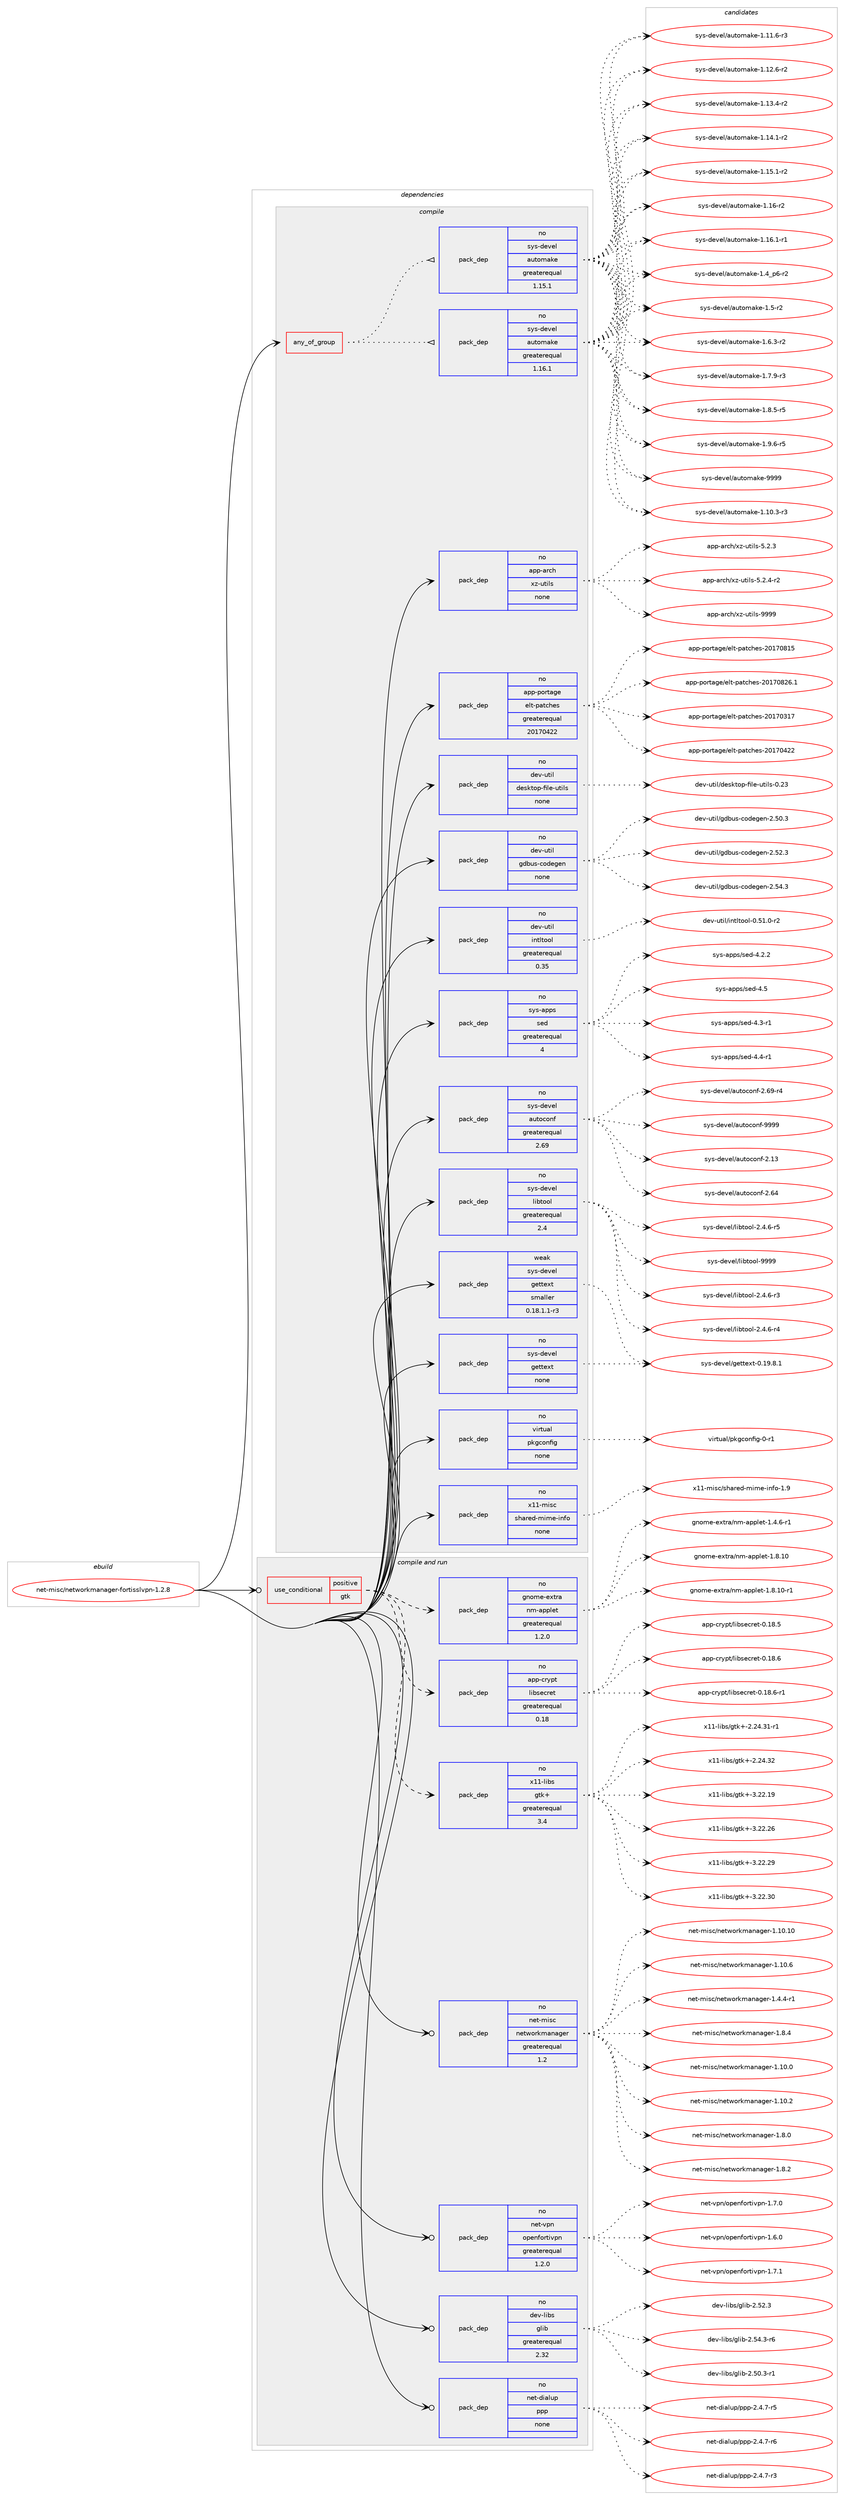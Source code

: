 digraph prolog {

# *************
# Graph options
# *************

newrank=true;
concentrate=true;
compound=true;
graph [rankdir=LR,fontname=Helvetica,fontsize=10,ranksep=1.5];#, ranksep=2.5, nodesep=0.2];
edge  [arrowhead=vee];
node  [fontname=Helvetica,fontsize=10];

# **********
# The ebuild
# **********

subgraph cluster_leftcol {
color=gray;
rank=same;
label=<<i>ebuild</i>>;
id [label="net-misc/networkmanager-fortisslvpn-1.2.8", color=red, width=4, href="../net-misc/networkmanager-fortisslvpn-1.2.8.svg"];
}

# ****************
# The dependencies
# ****************

subgraph cluster_midcol {
color=gray;
label=<<i>dependencies</i>>;
subgraph cluster_compile {
fillcolor="#eeeeee";
style=filled;
label=<<i>compile</i>>;
subgraph any3 {
dependency273 [label=<<TABLE BORDER="0" CELLBORDER="1" CELLSPACING="0" CELLPADDING="4"><TR><TD CELLPADDING="10">any_of_group</TD></TR></TABLE>>, shape=none, color=red];subgraph pack202 {
dependency274 [label=<<TABLE BORDER="0" CELLBORDER="1" CELLSPACING="0" CELLPADDING="4" WIDTH="220"><TR><TD ROWSPAN="6" CELLPADDING="30">pack_dep</TD></TR><TR><TD WIDTH="110">no</TD></TR><TR><TD>sys-devel</TD></TR><TR><TD>automake</TD></TR><TR><TD>greaterequal</TD></TR><TR><TD>1.16.1</TD></TR></TABLE>>, shape=none, color=blue];
}
dependency273:e -> dependency274:w [weight=20,style="dotted",arrowhead="oinv"];
subgraph pack203 {
dependency275 [label=<<TABLE BORDER="0" CELLBORDER="1" CELLSPACING="0" CELLPADDING="4" WIDTH="220"><TR><TD ROWSPAN="6" CELLPADDING="30">pack_dep</TD></TR><TR><TD WIDTH="110">no</TD></TR><TR><TD>sys-devel</TD></TR><TR><TD>automake</TD></TR><TR><TD>greaterequal</TD></TR><TR><TD>1.15.1</TD></TR></TABLE>>, shape=none, color=blue];
}
dependency273:e -> dependency275:w [weight=20,style="dotted",arrowhead="oinv"];
}
id:e -> dependency273:w [weight=20,style="solid",arrowhead="vee"];
subgraph pack204 {
dependency276 [label=<<TABLE BORDER="0" CELLBORDER="1" CELLSPACING="0" CELLPADDING="4" WIDTH="220"><TR><TD ROWSPAN="6" CELLPADDING="30">pack_dep</TD></TR><TR><TD WIDTH="110">no</TD></TR><TR><TD>app-arch</TD></TR><TR><TD>xz-utils</TD></TR><TR><TD>none</TD></TR><TR><TD></TD></TR></TABLE>>, shape=none, color=blue];
}
id:e -> dependency276:w [weight=20,style="solid",arrowhead="vee"];
subgraph pack205 {
dependency277 [label=<<TABLE BORDER="0" CELLBORDER="1" CELLSPACING="0" CELLPADDING="4" WIDTH="220"><TR><TD ROWSPAN="6" CELLPADDING="30">pack_dep</TD></TR><TR><TD WIDTH="110">no</TD></TR><TR><TD>app-portage</TD></TR><TR><TD>elt-patches</TD></TR><TR><TD>greaterequal</TD></TR><TR><TD>20170422</TD></TR></TABLE>>, shape=none, color=blue];
}
id:e -> dependency277:w [weight=20,style="solid",arrowhead="vee"];
subgraph pack206 {
dependency278 [label=<<TABLE BORDER="0" CELLBORDER="1" CELLSPACING="0" CELLPADDING="4" WIDTH="220"><TR><TD ROWSPAN="6" CELLPADDING="30">pack_dep</TD></TR><TR><TD WIDTH="110">no</TD></TR><TR><TD>dev-util</TD></TR><TR><TD>desktop-file-utils</TD></TR><TR><TD>none</TD></TR><TR><TD></TD></TR></TABLE>>, shape=none, color=blue];
}
id:e -> dependency278:w [weight=20,style="solid",arrowhead="vee"];
subgraph pack207 {
dependency279 [label=<<TABLE BORDER="0" CELLBORDER="1" CELLSPACING="0" CELLPADDING="4" WIDTH="220"><TR><TD ROWSPAN="6" CELLPADDING="30">pack_dep</TD></TR><TR><TD WIDTH="110">no</TD></TR><TR><TD>dev-util</TD></TR><TR><TD>gdbus-codegen</TD></TR><TR><TD>none</TD></TR><TR><TD></TD></TR></TABLE>>, shape=none, color=blue];
}
id:e -> dependency279:w [weight=20,style="solid",arrowhead="vee"];
subgraph pack208 {
dependency280 [label=<<TABLE BORDER="0" CELLBORDER="1" CELLSPACING="0" CELLPADDING="4" WIDTH="220"><TR><TD ROWSPAN="6" CELLPADDING="30">pack_dep</TD></TR><TR><TD WIDTH="110">no</TD></TR><TR><TD>dev-util</TD></TR><TR><TD>intltool</TD></TR><TR><TD>greaterequal</TD></TR><TR><TD>0.35</TD></TR></TABLE>>, shape=none, color=blue];
}
id:e -> dependency280:w [weight=20,style="solid",arrowhead="vee"];
subgraph pack209 {
dependency281 [label=<<TABLE BORDER="0" CELLBORDER="1" CELLSPACING="0" CELLPADDING="4" WIDTH="220"><TR><TD ROWSPAN="6" CELLPADDING="30">pack_dep</TD></TR><TR><TD WIDTH="110">no</TD></TR><TR><TD>sys-apps</TD></TR><TR><TD>sed</TD></TR><TR><TD>greaterequal</TD></TR><TR><TD>4</TD></TR></TABLE>>, shape=none, color=blue];
}
id:e -> dependency281:w [weight=20,style="solid",arrowhead="vee"];
subgraph pack210 {
dependency282 [label=<<TABLE BORDER="0" CELLBORDER="1" CELLSPACING="0" CELLPADDING="4" WIDTH="220"><TR><TD ROWSPAN="6" CELLPADDING="30">pack_dep</TD></TR><TR><TD WIDTH="110">no</TD></TR><TR><TD>sys-devel</TD></TR><TR><TD>autoconf</TD></TR><TR><TD>greaterequal</TD></TR><TR><TD>2.69</TD></TR></TABLE>>, shape=none, color=blue];
}
id:e -> dependency282:w [weight=20,style="solid",arrowhead="vee"];
subgraph pack211 {
dependency283 [label=<<TABLE BORDER="0" CELLBORDER="1" CELLSPACING="0" CELLPADDING="4" WIDTH="220"><TR><TD ROWSPAN="6" CELLPADDING="30">pack_dep</TD></TR><TR><TD WIDTH="110">no</TD></TR><TR><TD>sys-devel</TD></TR><TR><TD>gettext</TD></TR><TR><TD>none</TD></TR><TR><TD></TD></TR></TABLE>>, shape=none, color=blue];
}
id:e -> dependency283:w [weight=20,style="solid",arrowhead="vee"];
subgraph pack212 {
dependency284 [label=<<TABLE BORDER="0" CELLBORDER="1" CELLSPACING="0" CELLPADDING="4" WIDTH="220"><TR><TD ROWSPAN="6" CELLPADDING="30">pack_dep</TD></TR><TR><TD WIDTH="110">no</TD></TR><TR><TD>sys-devel</TD></TR><TR><TD>libtool</TD></TR><TR><TD>greaterequal</TD></TR><TR><TD>2.4</TD></TR></TABLE>>, shape=none, color=blue];
}
id:e -> dependency284:w [weight=20,style="solid",arrowhead="vee"];
subgraph pack213 {
dependency285 [label=<<TABLE BORDER="0" CELLBORDER="1" CELLSPACING="0" CELLPADDING="4" WIDTH="220"><TR><TD ROWSPAN="6" CELLPADDING="30">pack_dep</TD></TR><TR><TD WIDTH="110">no</TD></TR><TR><TD>virtual</TD></TR><TR><TD>pkgconfig</TD></TR><TR><TD>none</TD></TR><TR><TD></TD></TR></TABLE>>, shape=none, color=blue];
}
id:e -> dependency285:w [weight=20,style="solid",arrowhead="vee"];
subgraph pack214 {
dependency286 [label=<<TABLE BORDER="0" CELLBORDER="1" CELLSPACING="0" CELLPADDING="4" WIDTH="220"><TR><TD ROWSPAN="6" CELLPADDING="30">pack_dep</TD></TR><TR><TD WIDTH="110">no</TD></TR><TR><TD>x11-misc</TD></TR><TR><TD>shared-mime-info</TD></TR><TR><TD>none</TD></TR><TR><TD></TD></TR></TABLE>>, shape=none, color=blue];
}
id:e -> dependency286:w [weight=20,style="solid",arrowhead="vee"];
subgraph pack215 {
dependency287 [label=<<TABLE BORDER="0" CELLBORDER="1" CELLSPACING="0" CELLPADDING="4" WIDTH="220"><TR><TD ROWSPAN="6" CELLPADDING="30">pack_dep</TD></TR><TR><TD WIDTH="110">weak</TD></TR><TR><TD>sys-devel</TD></TR><TR><TD>gettext</TD></TR><TR><TD>smaller</TD></TR><TR><TD>0.18.1.1-r3</TD></TR></TABLE>>, shape=none, color=blue];
}
id:e -> dependency287:w [weight=20,style="solid",arrowhead="vee"];
}
subgraph cluster_compileandrun {
fillcolor="#eeeeee";
style=filled;
label=<<i>compile and run</i>>;
subgraph cond70 {
dependency288 [label=<<TABLE BORDER="0" CELLBORDER="1" CELLSPACING="0" CELLPADDING="4"><TR><TD ROWSPAN="3" CELLPADDING="10">use_conditional</TD></TR><TR><TD>positive</TD></TR><TR><TD>gtk</TD></TR></TABLE>>, shape=none, color=red];
subgraph pack216 {
dependency289 [label=<<TABLE BORDER="0" CELLBORDER="1" CELLSPACING="0" CELLPADDING="4" WIDTH="220"><TR><TD ROWSPAN="6" CELLPADDING="30">pack_dep</TD></TR><TR><TD WIDTH="110">no</TD></TR><TR><TD>app-crypt</TD></TR><TR><TD>libsecret</TD></TR><TR><TD>greaterequal</TD></TR><TR><TD>0.18</TD></TR></TABLE>>, shape=none, color=blue];
}
dependency288:e -> dependency289:w [weight=20,style="dashed",arrowhead="vee"];
subgraph pack217 {
dependency290 [label=<<TABLE BORDER="0" CELLBORDER="1" CELLSPACING="0" CELLPADDING="4" WIDTH="220"><TR><TD ROWSPAN="6" CELLPADDING="30">pack_dep</TD></TR><TR><TD WIDTH="110">no</TD></TR><TR><TD>gnome-extra</TD></TR><TR><TD>nm-applet</TD></TR><TR><TD>greaterequal</TD></TR><TR><TD>1.2.0</TD></TR></TABLE>>, shape=none, color=blue];
}
dependency288:e -> dependency290:w [weight=20,style="dashed",arrowhead="vee"];
subgraph pack218 {
dependency291 [label=<<TABLE BORDER="0" CELLBORDER="1" CELLSPACING="0" CELLPADDING="4" WIDTH="220"><TR><TD ROWSPAN="6" CELLPADDING="30">pack_dep</TD></TR><TR><TD WIDTH="110">no</TD></TR><TR><TD>x11-libs</TD></TR><TR><TD>gtk+</TD></TR><TR><TD>greaterequal</TD></TR><TR><TD>3.4</TD></TR></TABLE>>, shape=none, color=blue];
}
dependency288:e -> dependency291:w [weight=20,style="dashed",arrowhead="vee"];
}
id:e -> dependency288:w [weight=20,style="solid",arrowhead="odotvee"];
subgraph pack219 {
dependency292 [label=<<TABLE BORDER="0" CELLBORDER="1" CELLSPACING="0" CELLPADDING="4" WIDTH="220"><TR><TD ROWSPAN="6" CELLPADDING="30">pack_dep</TD></TR><TR><TD WIDTH="110">no</TD></TR><TR><TD>dev-libs</TD></TR><TR><TD>glib</TD></TR><TR><TD>greaterequal</TD></TR><TR><TD>2.32</TD></TR></TABLE>>, shape=none, color=blue];
}
id:e -> dependency292:w [weight=20,style="solid",arrowhead="odotvee"];
subgraph pack220 {
dependency293 [label=<<TABLE BORDER="0" CELLBORDER="1" CELLSPACING="0" CELLPADDING="4" WIDTH="220"><TR><TD ROWSPAN="6" CELLPADDING="30">pack_dep</TD></TR><TR><TD WIDTH="110">no</TD></TR><TR><TD>net-dialup</TD></TR><TR><TD>ppp</TD></TR><TR><TD>none</TD></TR><TR><TD></TD></TR></TABLE>>, shape=none, color=blue];
}
id:e -> dependency293:w [weight=20,style="solid",arrowhead="odotvee"];
subgraph pack221 {
dependency294 [label=<<TABLE BORDER="0" CELLBORDER="1" CELLSPACING="0" CELLPADDING="4" WIDTH="220"><TR><TD ROWSPAN="6" CELLPADDING="30">pack_dep</TD></TR><TR><TD WIDTH="110">no</TD></TR><TR><TD>net-misc</TD></TR><TR><TD>networkmanager</TD></TR><TR><TD>greaterequal</TD></TR><TR><TD>1.2</TD></TR></TABLE>>, shape=none, color=blue];
}
id:e -> dependency294:w [weight=20,style="solid",arrowhead="odotvee"];
subgraph pack222 {
dependency295 [label=<<TABLE BORDER="0" CELLBORDER="1" CELLSPACING="0" CELLPADDING="4" WIDTH="220"><TR><TD ROWSPAN="6" CELLPADDING="30">pack_dep</TD></TR><TR><TD WIDTH="110">no</TD></TR><TR><TD>net-vpn</TD></TR><TR><TD>openfortivpn</TD></TR><TR><TD>greaterequal</TD></TR><TR><TD>1.2.0</TD></TR></TABLE>>, shape=none, color=blue];
}
id:e -> dependency295:w [weight=20,style="solid",arrowhead="odotvee"];
}
subgraph cluster_run {
fillcolor="#eeeeee";
style=filled;
label=<<i>run</i>>;
}
}

# **************
# The candidates
# **************

subgraph cluster_choices {
rank=same;
color=gray;
label=<<i>candidates</i>>;

subgraph choice202 {
color=black;
nodesep=1;
choice11512111545100101118101108479711711611110997107101454946494846514511451 [label="sys-devel/automake-1.10.3-r3", color=red, width=4,href="../sys-devel/automake-1.10.3-r3.svg"];
choice11512111545100101118101108479711711611110997107101454946494946544511451 [label="sys-devel/automake-1.11.6-r3", color=red, width=4,href="../sys-devel/automake-1.11.6-r3.svg"];
choice11512111545100101118101108479711711611110997107101454946495046544511450 [label="sys-devel/automake-1.12.6-r2", color=red, width=4,href="../sys-devel/automake-1.12.6-r2.svg"];
choice11512111545100101118101108479711711611110997107101454946495146524511450 [label="sys-devel/automake-1.13.4-r2", color=red, width=4,href="../sys-devel/automake-1.13.4-r2.svg"];
choice11512111545100101118101108479711711611110997107101454946495246494511450 [label="sys-devel/automake-1.14.1-r2", color=red, width=4,href="../sys-devel/automake-1.14.1-r2.svg"];
choice11512111545100101118101108479711711611110997107101454946495346494511450 [label="sys-devel/automake-1.15.1-r2", color=red, width=4,href="../sys-devel/automake-1.15.1-r2.svg"];
choice1151211154510010111810110847971171161111099710710145494649544511450 [label="sys-devel/automake-1.16-r2", color=red, width=4,href="../sys-devel/automake-1.16-r2.svg"];
choice11512111545100101118101108479711711611110997107101454946495446494511449 [label="sys-devel/automake-1.16.1-r1", color=red, width=4,href="../sys-devel/automake-1.16.1-r1.svg"];
choice115121115451001011181011084797117116111109971071014549465295112544511450 [label="sys-devel/automake-1.4_p6-r2", color=red, width=4,href="../sys-devel/automake-1.4_p6-r2.svg"];
choice11512111545100101118101108479711711611110997107101454946534511450 [label="sys-devel/automake-1.5-r2", color=red, width=4,href="../sys-devel/automake-1.5-r2.svg"];
choice115121115451001011181011084797117116111109971071014549465446514511450 [label="sys-devel/automake-1.6.3-r2", color=red, width=4,href="../sys-devel/automake-1.6.3-r2.svg"];
choice115121115451001011181011084797117116111109971071014549465546574511451 [label="sys-devel/automake-1.7.9-r3", color=red, width=4,href="../sys-devel/automake-1.7.9-r3.svg"];
choice115121115451001011181011084797117116111109971071014549465646534511453 [label="sys-devel/automake-1.8.5-r5", color=red, width=4,href="../sys-devel/automake-1.8.5-r5.svg"];
choice115121115451001011181011084797117116111109971071014549465746544511453 [label="sys-devel/automake-1.9.6-r5", color=red, width=4,href="../sys-devel/automake-1.9.6-r5.svg"];
choice115121115451001011181011084797117116111109971071014557575757 [label="sys-devel/automake-9999", color=red, width=4,href="../sys-devel/automake-9999.svg"];
dependency274:e -> choice11512111545100101118101108479711711611110997107101454946494846514511451:w [style=dotted,weight="100"];
dependency274:e -> choice11512111545100101118101108479711711611110997107101454946494946544511451:w [style=dotted,weight="100"];
dependency274:e -> choice11512111545100101118101108479711711611110997107101454946495046544511450:w [style=dotted,weight="100"];
dependency274:e -> choice11512111545100101118101108479711711611110997107101454946495146524511450:w [style=dotted,weight="100"];
dependency274:e -> choice11512111545100101118101108479711711611110997107101454946495246494511450:w [style=dotted,weight="100"];
dependency274:e -> choice11512111545100101118101108479711711611110997107101454946495346494511450:w [style=dotted,weight="100"];
dependency274:e -> choice1151211154510010111810110847971171161111099710710145494649544511450:w [style=dotted,weight="100"];
dependency274:e -> choice11512111545100101118101108479711711611110997107101454946495446494511449:w [style=dotted,weight="100"];
dependency274:e -> choice115121115451001011181011084797117116111109971071014549465295112544511450:w [style=dotted,weight="100"];
dependency274:e -> choice11512111545100101118101108479711711611110997107101454946534511450:w [style=dotted,weight="100"];
dependency274:e -> choice115121115451001011181011084797117116111109971071014549465446514511450:w [style=dotted,weight="100"];
dependency274:e -> choice115121115451001011181011084797117116111109971071014549465546574511451:w [style=dotted,weight="100"];
dependency274:e -> choice115121115451001011181011084797117116111109971071014549465646534511453:w [style=dotted,weight="100"];
dependency274:e -> choice115121115451001011181011084797117116111109971071014549465746544511453:w [style=dotted,weight="100"];
dependency274:e -> choice115121115451001011181011084797117116111109971071014557575757:w [style=dotted,weight="100"];
}
subgraph choice203 {
color=black;
nodesep=1;
choice11512111545100101118101108479711711611110997107101454946494846514511451 [label="sys-devel/automake-1.10.3-r3", color=red, width=4,href="../sys-devel/automake-1.10.3-r3.svg"];
choice11512111545100101118101108479711711611110997107101454946494946544511451 [label="sys-devel/automake-1.11.6-r3", color=red, width=4,href="../sys-devel/automake-1.11.6-r3.svg"];
choice11512111545100101118101108479711711611110997107101454946495046544511450 [label="sys-devel/automake-1.12.6-r2", color=red, width=4,href="../sys-devel/automake-1.12.6-r2.svg"];
choice11512111545100101118101108479711711611110997107101454946495146524511450 [label="sys-devel/automake-1.13.4-r2", color=red, width=4,href="../sys-devel/automake-1.13.4-r2.svg"];
choice11512111545100101118101108479711711611110997107101454946495246494511450 [label="sys-devel/automake-1.14.1-r2", color=red, width=4,href="../sys-devel/automake-1.14.1-r2.svg"];
choice11512111545100101118101108479711711611110997107101454946495346494511450 [label="sys-devel/automake-1.15.1-r2", color=red, width=4,href="../sys-devel/automake-1.15.1-r2.svg"];
choice1151211154510010111810110847971171161111099710710145494649544511450 [label="sys-devel/automake-1.16-r2", color=red, width=4,href="../sys-devel/automake-1.16-r2.svg"];
choice11512111545100101118101108479711711611110997107101454946495446494511449 [label="sys-devel/automake-1.16.1-r1", color=red, width=4,href="../sys-devel/automake-1.16.1-r1.svg"];
choice115121115451001011181011084797117116111109971071014549465295112544511450 [label="sys-devel/automake-1.4_p6-r2", color=red, width=4,href="../sys-devel/automake-1.4_p6-r2.svg"];
choice11512111545100101118101108479711711611110997107101454946534511450 [label="sys-devel/automake-1.5-r2", color=red, width=4,href="../sys-devel/automake-1.5-r2.svg"];
choice115121115451001011181011084797117116111109971071014549465446514511450 [label="sys-devel/automake-1.6.3-r2", color=red, width=4,href="../sys-devel/automake-1.6.3-r2.svg"];
choice115121115451001011181011084797117116111109971071014549465546574511451 [label="sys-devel/automake-1.7.9-r3", color=red, width=4,href="../sys-devel/automake-1.7.9-r3.svg"];
choice115121115451001011181011084797117116111109971071014549465646534511453 [label="sys-devel/automake-1.8.5-r5", color=red, width=4,href="../sys-devel/automake-1.8.5-r5.svg"];
choice115121115451001011181011084797117116111109971071014549465746544511453 [label="sys-devel/automake-1.9.6-r5", color=red, width=4,href="../sys-devel/automake-1.9.6-r5.svg"];
choice115121115451001011181011084797117116111109971071014557575757 [label="sys-devel/automake-9999", color=red, width=4,href="../sys-devel/automake-9999.svg"];
dependency275:e -> choice11512111545100101118101108479711711611110997107101454946494846514511451:w [style=dotted,weight="100"];
dependency275:e -> choice11512111545100101118101108479711711611110997107101454946494946544511451:w [style=dotted,weight="100"];
dependency275:e -> choice11512111545100101118101108479711711611110997107101454946495046544511450:w [style=dotted,weight="100"];
dependency275:e -> choice11512111545100101118101108479711711611110997107101454946495146524511450:w [style=dotted,weight="100"];
dependency275:e -> choice11512111545100101118101108479711711611110997107101454946495246494511450:w [style=dotted,weight="100"];
dependency275:e -> choice11512111545100101118101108479711711611110997107101454946495346494511450:w [style=dotted,weight="100"];
dependency275:e -> choice1151211154510010111810110847971171161111099710710145494649544511450:w [style=dotted,weight="100"];
dependency275:e -> choice11512111545100101118101108479711711611110997107101454946495446494511449:w [style=dotted,weight="100"];
dependency275:e -> choice115121115451001011181011084797117116111109971071014549465295112544511450:w [style=dotted,weight="100"];
dependency275:e -> choice11512111545100101118101108479711711611110997107101454946534511450:w [style=dotted,weight="100"];
dependency275:e -> choice115121115451001011181011084797117116111109971071014549465446514511450:w [style=dotted,weight="100"];
dependency275:e -> choice115121115451001011181011084797117116111109971071014549465546574511451:w [style=dotted,weight="100"];
dependency275:e -> choice115121115451001011181011084797117116111109971071014549465646534511453:w [style=dotted,weight="100"];
dependency275:e -> choice115121115451001011181011084797117116111109971071014549465746544511453:w [style=dotted,weight="100"];
dependency275:e -> choice115121115451001011181011084797117116111109971071014557575757:w [style=dotted,weight="100"];
}
subgraph choice204 {
color=black;
nodesep=1;
choice971121124597114991044712012245117116105108115455346504651 [label="app-arch/xz-utils-5.2.3", color=red, width=4,href="../app-arch/xz-utils-5.2.3.svg"];
choice9711211245971149910447120122451171161051081154553465046524511450 [label="app-arch/xz-utils-5.2.4-r2", color=red, width=4,href="../app-arch/xz-utils-5.2.4-r2.svg"];
choice9711211245971149910447120122451171161051081154557575757 [label="app-arch/xz-utils-9999", color=red, width=4,href="../app-arch/xz-utils-9999.svg"];
dependency276:e -> choice971121124597114991044712012245117116105108115455346504651:w [style=dotted,weight="100"];
dependency276:e -> choice9711211245971149910447120122451171161051081154553465046524511450:w [style=dotted,weight="100"];
dependency276:e -> choice9711211245971149910447120122451171161051081154557575757:w [style=dotted,weight="100"];
}
subgraph choice205 {
color=black;
nodesep=1;
choice97112112451121111141169710310147101108116451129711699104101115455048495548514955 [label="app-portage/elt-patches-20170317", color=red, width=4,href="../app-portage/elt-patches-20170317.svg"];
choice97112112451121111141169710310147101108116451129711699104101115455048495548525050 [label="app-portage/elt-patches-20170422", color=red, width=4,href="../app-portage/elt-patches-20170422.svg"];
choice97112112451121111141169710310147101108116451129711699104101115455048495548564953 [label="app-portage/elt-patches-20170815", color=red, width=4,href="../app-portage/elt-patches-20170815.svg"];
choice971121124511211111411697103101471011081164511297116991041011154550484955485650544649 [label="app-portage/elt-patches-20170826.1", color=red, width=4,href="../app-portage/elt-patches-20170826.1.svg"];
dependency277:e -> choice97112112451121111141169710310147101108116451129711699104101115455048495548514955:w [style=dotted,weight="100"];
dependency277:e -> choice97112112451121111141169710310147101108116451129711699104101115455048495548525050:w [style=dotted,weight="100"];
dependency277:e -> choice97112112451121111141169710310147101108116451129711699104101115455048495548564953:w [style=dotted,weight="100"];
dependency277:e -> choice971121124511211111411697103101471011081164511297116991041011154550484955485650544649:w [style=dotted,weight="100"];
}
subgraph choice206 {
color=black;
nodesep=1;
choice100101118451171161051084710010111510711611111245102105108101451171161051081154548465051 [label="dev-util/desktop-file-utils-0.23", color=red, width=4,href="../dev-util/desktop-file-utils-0.23.svg"];
dependency278:e -> choice100101118451171161051084710010111510711611111245102105108101451171161051081154548465051:w [style=dotted,weight="100"];
}
subgraph choice207 {
color=black;
nodesep=1;
choice100101118451171161051084710310098117115459911110010110310111045504653484651 [label="dev-util/gdbus-codegen-2.50.3", color=red, width=4,href="../dev-util/gdbus-codegen-2.50.3.svg"];
choice100101118451171161051084710310098117115459911110010110310111045504653504651 [label="dev-util/gdbus-codegen-2.52.3", color=red, width=4,href="../dev-util/gdbus-codegen-2.52.3.svg"];
choice100101118451171161051084710310098117115459911110010110310111045504653524651 [label="dev-util/gdbus-codegen-2.54.3", color=red, width=4,href="../dev-util/gdbus-codegen-2.54.3.svg"];
dependency279:e -> choice100101118451171161051084710310098117115459911110010110310111045504653484651:w [style=dotted,weight="100"];
dependency279:e -> choice100101118451171161051084710310098117115459911110010110310111045504653504651:w [style=dotted,weight="100"];
dependency279:e -> choice100101118451171161051084710310098117115459911110010110310111045504653524651:w [style=dotted,weight="100"];
}
subgraph choice208 {
color=black;
nodesep=1;
choice1001011184511711610510847105110116108116111111108454846534946484511450 [label="dev-util/intltool-0.51.0-r2", color=red, width=4,href="../dev-util/intltool-0.51.0-r2.svg"];
dependency280:e -> choice1001011184511711610510847105110116108116111111108454846534946484511450:w [style=dotted,weight="100"];
}
subgraph choice209 {
color=black;
nodesep=1;
choice115121115459711211211547115101100455246514511449 [label="sys-apps/sed-4.3-r1", color=red, width=4,href="../sys-apps/sed-4.3-r1.svg"];
choice115121115459711211211547115101100455246524511449 [label="sys-apps/sed-4.4-r1", color=red, width=4,href="../sys-apps/sed-4.4-r1.svg"];
choice115121115459711211211547115101100455246504650 [label="sys-apps/sed-4.2.2", color=red, width=4,href="../sys-apps/sed-4.2.2.svg"];
choice11512111545971121121154711510110045524653 [label="sys-apps/sed-4.5", color=red, width=4,href="../sys-apps/sed-4.5.svg"];
dependency281:e -> choice115121115459711211211547115101100455246514511449:w [style=dotted,weight="100"];
dependency281:e -> choice115121115459711211211547115101100455246524511449:w [style=dotted,weight="100"];
dependency281:e -> choice115121115459711211211547115101100455246504650:w [style=dotted,weight="100"];
dependency281:e -> choice11512111545971121121154711510110045524653:w [style=dotted,weight="100"];
}
subgraph choice210 {
color=black;
nodesep=1;
choice115121115451001011181011084797117116111991111101024550464951 [label="sys-devel/autoconf-2.13", color=red, width=4,href="../sys-devel/autoconf-2.13.svg"];
choice115121115451001011181011084797117116111991111101024550465452 [label="sys-devel/autoconf-2.64", color=red, width=4,href="../sys-devel/autoconf-2.64.svg"];
choice1151211154510010111810110847971171161119911111010245504654574511452 [label="sys-devel/autoconf-2.69-r4", color=red, width=4,href="../sys-devel/autoconf-2.69-r4.svg"];
choice115121115451001011181011084797117116111991111101024557575757 [label="sys-devel/autoconf-9999", color=red, width=4,href="../sys-devel/autoconf-9999.svg"];
dependency282:e -> choice115121115451001011181011084797117116111991111101024550464951:w [style=dotted,weight="100"];
dependency282:e -> choice115121115451001011181011084797117116111991111101024550465452:w [style=dotted,weight="100"];
dependency282:e -> choice1151211154510010111810110847971171161119911111010245504654574511452:w [style=dotted,weight="100"];
dependency282:e -> choice115121115451001011181011084797117116111991111101024557575757:w [style=dotted,weight="100"];
}
subgraph choice211 {
color=black;
nodesep=1;
choice1151211154510010111810110847103101116116101120116454846495746564649 [label="sys-devel/gettext-0.19.8.1", color=red, width=4,href="../sys-devel/gettext-0.19.8.1.svg"];
dependency283:e -> choice1151211154510010111810110847103101116116101120116454846495746564649:w [style=dotted,weight="100"];
}
subgraph choice212 {
color=black;
nodesep=1;
choice1151211154510010111810110847108105981161111111084550465246544511451 [label="sys-devel/libtool-2.4.6-r3", color=red, width=4,href="../sys-devel/libtool-2.4.6-r3.svg"];
choice1151211154510010111810110847108105981161111111084550465246544511452 [label="sys-devel/libtool-2.4.6-r4", color=red, width=4,href="../sys-devel/libtool-2.4.6-r4.svg"];
choice1151211154510010111810110847108105981161111111084550465246544511453 [label="sys-devel/libtool-2.4.6-r5", color=red, width=4,href="../sys-devel/libtool-2.4.6-r5.svg"];
choice1151211154510010111810110847108105981161111111084557575757 [label="sys-devel/libtool-9999", color=red, width=4,href="../sys-devel/libtool-9999.svg"];
dependency284:e -> choice1151211154510010111810110847108105981161111111084550465246544511451:w [style=dotted,weight="100"];
dependency284:e -> choice1151211154510010111810110847108105981161111111084550465246544511452:w [style=dotted,weight="100"];
dependency284:e -> choice1151211154510010111810110847108105981161111111084550465246544511453:w [style=dotted,weight="100"];
dependency284:e -> choice1151211154510010111810110847108105981161111111084557575757:w [style=dotted,weight="100"];
}
subgraph choice213 {
color=black;
nodesep=1;
choice11810511411611797108471121071039911111010210510345484511449 [label="virtual/pkgconfig-0-r1", color=red, width=4,href="../virtual/pkgconfig-0-r1.svg"];
dependency285:e -> choice11810511411611797108471121071039911111010210510345484511449:w [style=dotted,weight="100"];
}
subgraph choice214 {
color=black;
nodesep=1;
choice120494945109105115994711510497114101100451091051091014510511010211145494657 [label="x11-misc/shared-mime-info-1.9", color=red, width=4,href="../x11-misc/shared-mime-info-1.9.svg"];
dependency286:e -> choice120494945109105115994711510497114101100451091051091014510511010211145494657:w [style=dotted,weight="100"];
}
subgraph choice215 {
color=black;
nodesep=1;
choice1151211154510010111810110847103101116116101120116454846495746564649 [label="sys-devel/gettext-0.19.8.1", color=red, width=4,href="../sys-devel/gettext-0.19.8.1.svg"];
dependency287:e -> choice1151211154510010111810110847103101116116101120116454846495746564649:w [style=dotted,weight="100"];
}
subgraph choice216 {
color=black;
nodesep=1;
choice97112112459911412111211647108105981151019911410111645484649564653 [label="app-crypt/libsecret-0.18.5", color=red, width=4,href="../app-crypt/libsecret-0.18.5.svg"];
choice97112112459911412111211647108105981151019911410111645484649564654 [label="app-crypt/libsecret-0.18.6", color=red, width=4,href="../app-crypt/libsecret-0.18.6.svg"];
choice971121124599114121112116471081059811510199114101116454846495646544511449 [label="app-crypt/libsecret-0.18.6-r1", color=red, width=4,href="../app-crypt/libsecret-0.18.6-r1.svg"];
dependency289:e -> choice97112112459911412111211647108105981151019911410111645484649564653:w [style=dotted,weight="100"];
dependency289:e -> choice97112112459911412111211647108105981151019911410111645484649564654:w [style=dotted,weight="100"];
dependency289:e -> choice971121124599114121112116471081059811510199114101116454846495646544511449:w [style=dotted,weight="100"];
}
subgraph choice217 {
color=black;
nodesep=1;
choice10311011110910145101120116114974711010945971121121081011164549465246544511449 [label="gnome-extra/nm-applet-1.4.6-r1", color=red, width=4,href="../gnome-extra/nm-applet-1.4.6-r1.svg"];
choice103110111109101451011201161149747110109459711211210810111645494656464948 [label="gnome-extra/nm-applet-1.8.10", color=red, width=4,href="../gnome-extra/nm-applet-1.8.10.svg"];
choice1031101111091014510112011611497471101094597112112108101116454946564649484511449 [label="gnome-extra/nm-applet-1.8.10-r1", color=red, width=4,href="../gnome-extra/nm-applet-1.8.10-r1.svg"];
dependency290:e -> choice10311011110910145101120116114974711010945971121121081011164549465246544511449:w [style=dotted,weight="100"];
dependency290:e -> choice103110111109101451011201161149747110109459711211210810111645494656464948:w [style=dotted,weight="100"];
dependency290:e -> choice1031101111091014510112011611497471101094597112112108101116454946564649484511449:w [style=dotted,weight="100"];
}
subgraph choice218 {
color=black;
nodesep=1;
choice12049494510810598115471031161074345504650524651494511449 [label="x11-libs/gtk+-2.24.31-r1", color=red, width=4,href="../x11-libs/gtk+-2.24.31-r1.svg"];
choice1204949451081059811547103116107434550465052465150 [label="x11-libs/gtk+-2.24.32", color=red, width=4,href="../x11-libs/gtk+-2.24.32.svg"];
choice1204949451081059811547103116107434551465050464957 [label="x11-libs/gtk+-3.22.19", color=red, width=4,href="../x11-libs/gtk+-3.22.19.svg"];
choice1204949451081059811547103116107434551465050465054 [label="x11-libs/gtk+-3.22.26", color=red, width=4,href="../x11-libs/gtk+-3.22.26.svg"];
choice1204949451081059811547103116107434551465050465057 [label="x11-libs/gtk+-3.22.29", color=red, width=4,href="../x11-libs/gtk+-3.22.29.svg"];
choice1204949451081059811547103116107434551465050465148 [label="x11-libs/gtk+-3.22.30", color=red, width=4,href="../x11-libs/gtk+-3.22.30.svg"];
dependency291:e -> choice12049494510810598115471031161074345504650524651494511449:w [style=dotted,weight="100"];
dependency291:e -> choice1204949451081059811547103116107434550465052465150:w [style=dotted,weight="100"];
dependency291:e -> choice1204949451081059811547103116107434551465050464957:w [style=dotted,weight="100"];
dependency291:e -> choice1204949451081059811547103116107434551465050465054:w [style=dotted,weight="100"];
dependency291:e -> choice1204949451081059811547103116107434551465050465057:w [style=dotted,weight="100"];
dependency291:e -> choice1204949451081059811547103116107434551465050465148:w [style=dotted,weight="100"];
}
subgraph choice219 {
color=black;
nodesep=1;
choice10010111845108105981154710310810598455046534846514511449 [label="dev-libs/glib-2.50.3-r1", color=red, width=4,href="../dev-libs/glib-2.50.3-r1.svg"];
choice1001011184510810598115471031081059845504653504651 [label="dev-libs/glib-2.52.3", color=red, width=4,href="../dev-libs/glib-2.52.3.svg"];
choice10010111845108105981154710310810598455046535246514511454 [label="dev-libs/glib-2.54.3-r6", color=red, width=4,href="../dev-libs/glib-2.54.3-r6.svg"];
dependency292:e -> choice10010111845108105981154710310810598455046534846514511449:w [style=dotted,weight="100"];
dependency292:e -> choice1001011184510810598115471031081059845504653504651:w [style=dotted,weight="100"];
dependency292:e -> choice10010111845108105981154710310810598455046535246514511454:w [style=dotted,weight="100"];
}
subgraph choice220 {
color=black;
nodesep=1;
choice1101011164510010597108117112471121121124550465246554511451 [label="net-dialup/ppp-2.4.7-r3", color=red, width=4,href="../net-dialup/ppp-2.4.7-r3.svg"];
choice1101011164510010597108117112471121121124550465246554511453 [label="net-dialup/ppp-2.4.7-r5", color=red, width=4,href="../net-dialup/ppp-2.4.7-r5.svg"];
choice1101011164510010597108117112471121121124550465246554511454 [label="net-dialup/ppp-2.4.7-r6", color=red, width=4,href="../net-dialup/ppp-2.4.7-r6.svg"];
dependency293:e -> choice1101011164510010597108117112471121121124550465246554511451:w [style=dotted,weight="100"];
dependency293:e -> choice1101011164510010597108117112471121121124550465246554511453:w [style=dotted,weight="100"];
dependency293:e -> choice1101011164510010597108117112471121121124550465246554511454:w [style=dotted,weight="100"];
}
subgraph choice221 {
color=black;
nodesep=1;
choice110101116451091051159947110101116119111114107109971109710310111445494649484648 [label="net-misc/networkmanager-1.10.0", color=red, width=4,href="../net-misc/networkmanager-1.10.0.svg"];
choice110101116451091051159947110101116119111114107109971109710310111445494649484650 [label="net-misc/networkmanager-1.10.2", color=red, width=4,href="../net-misc/networkmanager-1.10.2.svg"];
choice1101011164510910511599471101011161191111141071099711097103101114454946564648 [label="net-misc/networkmanager-1.8.0", color=red, width=4,href="../net-misc/networkmanager-1.8.0.svg"];
choice1101011164510910511599471101011161191111141071099711097103101114454946564650 [label="net-misc/networkmanager-1.8.2", color=red, width=4,href="../net-misc/networkmanager-1.8.2.svg"];
choice11010111645109105115994711010111611911111410710997110971031011144549464948464948 [label="net-misc/networkmanager-1.10.10", color=red, width=4,href="../net-misc/networkmanager-1.10.10.svg"];
choice110101116451091051159947110101116119111114107109971109710310111445494649484654 [label="net-misc/networkmanager-1.10.6", color=red, width=4,href="../net-misc/networkmanager-1.10.6.svg"];
choice11010111645109105115994711010111611911111410710997110971031011144549465246524511449 [label="net-misc/networkmanager-1.4.4-r1", color=red, width=4,href="../net-misc/networkmanager-1.4.4-r1.svg"];
choice1101011164510910511599471101011161191111141071099711097103101114454946564652 [label="net-misc/networkmanager-1.8.4", color=red, width=4,href="../net-misc/networkmanager-1.8.4.svg"];
dependency294:e -> choice110101116451091051159947110101116119111114107109971109710310111445494649484648:w [style=dotted,weight="100"];
dependency294:e -> choice110101116451091051159947110101116119111114107109971109710310111445494649484650:w [style=dotted,weight="100"];
dependency294:e -> choice1101011164510910511599471101011161191111141071099711097103101114454946564648:w [style=dotted,weight="100"];
dependency294:e -> choice1101011164510910511599471101011161191111141071099711097103101114454946564650:w [style=dotted,weight="100"];
dependency294:e -> choice11010111645109105115994711010111611911111410710997110971031011144549464948464948:w [style=dotted,weight="100"];
dependency294:e -> choice110101116451091051159947110101116119111114107109971109710310111445494649484654:w [style=dotted,weight="100"];
dependency294:e -> choice11010111645109105115994711010111611911111410710997110971031011144549465246524511449:w [style=dotted,weight="100"];
dependency294:e -> choice1101011164510910511599471101011161191111141071099711097103101114454946564652:w [style=dotted,weight="100"];
}
subgraph choice222 {
color=black;
nodesep=1;
choice1101011164511811211047111112101110102111114116105118112110454946554648 [label="net-vpn/openfortivpn-1.7.0", color=red, width=4,href="../net-vpn/openfortivpn-1.7.0.svg"];
choice1101011164511811211047111112101110102111114116105118112110454946544648 [label="net-vpn/openfortivpn-1.6.0", color=red, width=4,href="../net-vpn/openfortivpn-1.6.0.svg"];
choice1101011164511811211047111112101110102111114116105118112110454946554649 [label="net-vpn/openfortivpn-1.7.1", color=red, width=4,href="../net-vpn/openfortivpn-1.7.1.svg"];
dependency295:e -> choice1101011164511811211047111112101110102111114116105118112110454946554648:w [style=dotted,weight="100"];
dependency295:e -> choice1101011164511811211047111112101110102111114116105118112110454946544648:w [style=dotted,weight="100"];
dependency295:e -> choice1101011164511811211047111112101110102111114116105118112110454946554649:w [style=dotted,weight="100"];
}
}

}
